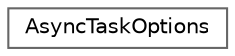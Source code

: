 digraph "Graphical Class Hierarchy"
{
 // LATEX_PDF_SIZE
  bgcolor="transparent";
  edge [fontname=Helvetica,fontsize=10,labelfontname=Helvetica,labelfontsize=10];
  node [fontname=Helvetica,fontsize=10,shape=box,height=0.2,width=0.4];
  rankdir="LR";
  Node0 [id="Node000000",label="AsyncTaskOptions",height=0.2,width=0.4,color="grey40", fillcolor="white", style="filled",URL="$class_async_1_1_async_task_options.html",tooltip=" "];
}

